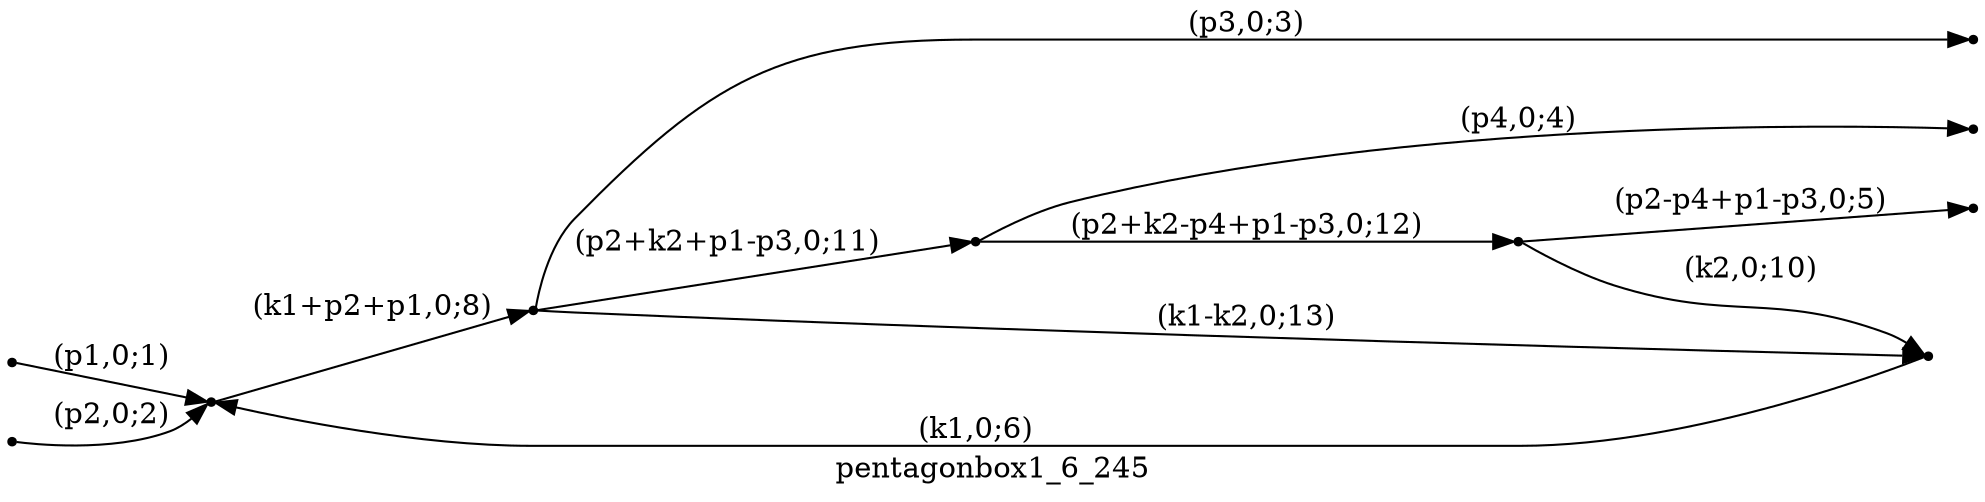 digraph pentagonbox1_6_245 {
  label="pentagonbox1_6_245";
  rankdir="LR";
  subgraph edges {
    -1 -> 2 [label="(p1,0;1)"];
    -2 -> 2 [label="(p2,0;2)"];
    5 -> -3 [label="(p3,0;3)"];
    4 -> -4 [label="(p4,0;4)"];
    1 -> -5 [label="(p2-p4+p1-p3,0;5)"];
    3 -> 2 [label="(k1,0;6)"];
    2 -> 5 [label="(k1+p2+p1,0;8)"];
    1 -> 3 [label="(k2,0;10)"];
    5 -> 4 [label="(p2+k2+p1-p3,0;11)"];
    4 -> 1 [label="(p2+k2-p4+p1-p3,0;12)"];
    5 -> 3 [label="(k1-k2,0;13)"];
  }
  subgraph incoming { rank="source"; -1; -2; }
  subgraph outgoing { rank="sink"; -3; -4; -5; }
-5 [shape=point];
-4 [shape=point];
-3 [shape=point];
-2 [shape=point];
-1 [shape=point];
1 [shape=point];
2 [shape=point];
3 [shape=point];
4 [shape=point];
5 [shape=point];
}

